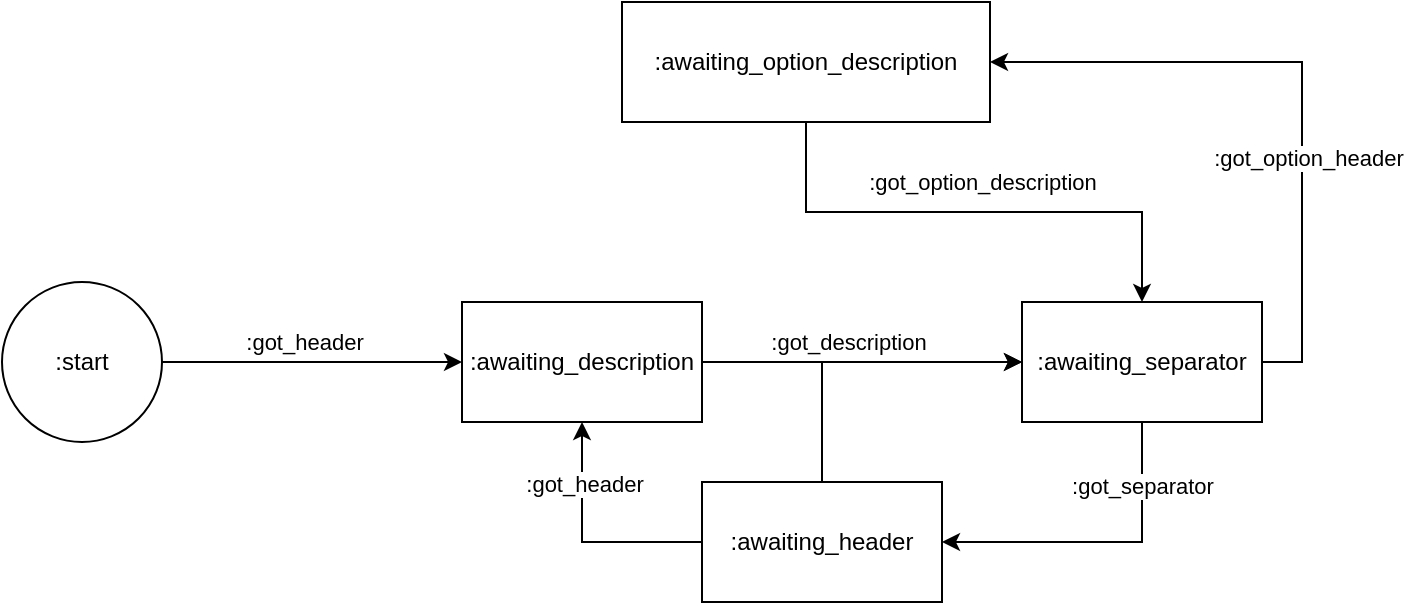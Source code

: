 <mxfile version="18.1.3" type="device"><diagram id="C5RBs43oDa-KdzZeNtuy" name="Page-1"><mxGraphModel dx="2052" dy="1021" grid="1" gridSize="10" guides="1" tooltips="1" connect="1" arrows="1" fold="1" page="1" pageScale="1" pageWidth="827" pageHeight="400" math="0" shadow="0"><root><mxCell id="WIyWlLk6GJQsqaUBKTNV-0"/><mxCell id="WIyWlLk6GJQsqaUBKTNV-1" parent="WIyWlLk6GJQsqaUBKTNV-0"/><mxCell id="mOPWr0ZdNvTRGKhCojXP-2" value="" style="edgeStyle=orthogonalEdgeStyle;rounded=0;orthogonalLoop=1;jettySize=auto;html=1;" edge="1" parent="WIyWlLk6GJQsqaUBKTNV-1" source="mOPWr0ZdNvTRGKhCojXP-0" target="mOPWr0ZdNvTRGKhCojXP-1"><mxGeometry relative="1" as="geometry"/></mxCell><mxCell id="mOPWr0ZdNvTRGKhCojXP-3" value=":got_header" style="edgeLabel;html=1;align=center;verticalAlign=middle;resizable=0;points=[];" vertex="1" connectable="0" parent="mOPWr0ZdNvTRGKhCojXP-2"><mxGeometry x="-0.053" y="4" relative="1" as="geometry"><mxPoint y="-6" as="offset"/></mxGeometry></mxCell><mxCell id="mOPWr0ZdNvTRGKhCojXP-0" value=":start" style="ellipse;whiteSpace=wrap;html=1;aspect=fixed;" vertex="1" parent="WIyWlLk6GJQsqaUBKTNV-1"><mxGeometry x="70" y="180" width="80" height="80" as="geometry"/></mxCell><mxCell id="mOPWr0ZdNvTRGKhCojXP-5" value="" style="edgeStyle=orthogonalEdgeStyle;rounded=0;orthogonalLoop=1;jettySize=auto;html=1;" edge="1" parent="WIyWlLk6GJQsqaUBKTNV-1" source="mOPWr0ZdNvTRGKhCojXP-1" target="mOPWr0ZdNvTRGKhCojXP-4"><mxGeometry relative="1" as="geometry"/></mxCell><mxCell id="mOPWr0ZdNvTRGKhCojXP-6" value=":got_description" style="edgeLabel;html=1;align=center;verticalAlign=middle;resizable=0;points=[];" vertex="1" connectable="0" parent="mOPWr0ZdNvTRGKhCojXP-5"><mxGeometry x="-0.087" y="1" relative="1" as="geometry"><mxPoint y="-9" as="offset"/></mxGeometry></mxCell><mxCell id="mOPWr0ZdNvTRGKhCojXP-1" value=":awaiting_description" style="whiteSpace=wrap;html=1;" vertex="1" parent="WIyWlLk6GJQsqaUBKTNV-1"><mxGeometry x="300" y="190" width="120" height="60" as="geometry"/></mxCell><mxCell id="mOPWr0ZdNvTRGKhCojXP-8" value="" style="edgeStyle=orthogonalEdgeStyle;rounded=0;orthogonalLoop=1;jettySize=auto;html=1;entryX=1;entryY=0.5;entryDx=0;entryDy=0;exitX=0.5;exitY=1;exitDx=0;exitDy=0;" edge="1" parent="WIyWlLk6GJQsqaUBKTNV-1" source="mOPWr0ZdNvTRGKhCojXP-4" target="mOPWr0ZdNvTRGKhCojXP-7"><mxGeometry relative="1" as="geometry"/></mxCell><mxCell id="mOPWr0ZdNvTRGKhCojXP-12" value=":got_separator" style="edgeLabel;html=1;align=center;verticalAlign=middle;resizable=0;points=[];" vertex="1" connectable="0" parent="mOPWr0ZdNvTRGKhCojXP-8"><mxGeometry x="-0.6" relative="1" as="geometry"><mxPoint as="offset"/></mxGeometry></mxCell><mxCell id="mOPWr0ZdNvTRGKhCojXP-14" value="" style="edgeStyle=orthogonalEdgeStyle;rounded=0;orthogonalLoop=1;jettySize=auto;html=1;entryX=1;entryY=0.5;entryDx=0;entryDy=0;exitX=1;exitY=0.5;exitDx=0;exitDy=0;" edge="1" parent="WIyWlLk6GJQsqaUBKTNV-1" source="mOPWr0ZdNvTRGKhCojXP-4" target="mOPWr0ZdNvTRGKhCojXP-13"><mxGeometry relative="1" as="geometry"/></mxCell><mxCell id="mOPWr0ZdNvTRGKhCojXP-15" value=":got_option_header" style="edgeLabel;html=1;align=center;verticalAlign=middle;resizable=0;points=[];" vertex="1" connectable="0" parent="mOPWr0ZdNvTRGKhCojXP-14"><mxGeometry x="-0.251" y="-3" relative="1" as="geometry"><mxPoint as="offset"/></mxGeometry></mxCell><mxCell id="mOPWr0ZdNvTRGKhCojXP-4" value=":awaiting_separator" style="whiteSpace=wrap;html=1;" vertex="1" parent="WIyWlLk6GJQsqaUBKTNV-1"><mxGeometry x="580" y="190" width="120" height="60" as="geometry"/></mxCell><mxCell id="mOPWr0ZdNvTRGKhCojXP-9" style="edgeStyle=orthogonalEdgeStyle;rounded=0;orthogonalLoop=1;jettySize=auto;html=1;exitX=0;exitY=0.5;exitDx=0;exitDy=0;" edge="1" parent="WIyWlLk6GJQsqaUBKTNV-1" source="mOPWr0ZdNvTRGKhCojXP-7" target="mOPWr0ZdNvTRGKhCojXP-1"><mxGeometry relative="1" as="geometry"/></mxCell><mxCell id="mOPWr0ZdNvTRGKhCojXP-10" value=":got_header" style="edgeLabel;html=1;align=center;verticalAlign=middle;resizable=0;points=[];" vertex="1" connectable="0" parent="mOPWr0ZdNvTRGKhCojXP-9"><mxGeometry x="0.492" y="-1" relative="1" as="geometry"><mxPoint as="offset"/></mxGeometry></mxCell><mxCell id="mOPWr0ZdNvTRGKhCojXP-11" style="edgeStyle=orthogonalEdgeStyle;rounded=0;orthogonalLoop=1;jettySize=auto;html=1;exitX=0.5;exitY=0;exitDx=0;exitDy=0;entryX=0;entryY=0.5;entryDx=0;entryDy=0;" edge="1" parent="WIyWlLk6GJQsqaUBKTNV-1" source="mOPWr0ZdNvTRGKhCojXP-7" target="mOPWr0ZdNvTRGKhCojXP-4"><mxGeometry relative="1" as="geometry"/></mxCell><mxCell id="mOPWr0ZdNvTRGKhCojXP-7" value=":awaiting_header" style="whiteSpace=wrap;html=1;" vertex="1" parent="WIyWlLk6GJQsqaUBKTNV-1"><mxGeometry x="420" y="280" width="120" height="60" as="geometry"/></mxCell><mxCell id="mOPWr0ZdNvTRGKhCojXP-16" style="edgeStyle=orthogonalEdgeStyle;rounded=0;orthogonalLoop=1;jettySize=auto;html=1;exitX=0.5;exitY=1;exitDx=0;exitDy=0;entryX=0.5;entryY=0;entryDx=0;entryDy=0;" edge="1" parent="WIyWlLk6GJQsqaUBKTNV-1" source="mOPWr0ZdNvTRGKhCojXP-13" target="mOPWr0ZdNvTRGKhCojXP-4"><mxGeometry relative="1" as="geometry"/></mxCell><mxCell id="mOPWr0ZdNvTRGKhCojXP-17" value=":got_option_description" style="edgeLabel;html=1;align=center;verticalAlign=middle;resizable=0;points=[];" vertex="1" connectable="0" parent="mOPWr0ZdNvTRGKhCojXP-16"><mxGeometry x="-0.318" relative="1" as="geometry"><mxPoint x="45" y="-15" as="offset"/></mxGeometry></mxCell><mxCell id="mOPWr0ZdNvTRGKhCojXP-13" value=":awaiting_option_description" style="whiteSpace=wrap;html=1;" vertex="1" parent="WIyWlLk6GJQsqaUBKTNV-1"><mxGeometry x="380" y="40" width="184" height="60" as="geometry"/></mxCell></root></mxGraphModel></diagram></mxfile>